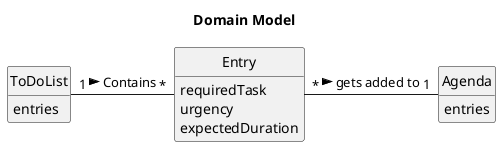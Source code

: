 @startuml

'left to right direction

title Domain Model

hide methods
hide circle

class Entry {
    requiredTask
    urgency
    expectedDuration
}

class ToDoList{
    entries
}

class Agenda{
    entries
}



ToDoList "1" -  "*" Entry: Contains  >
Entry "*" - "1" Agenda: gets added to >

@enduml